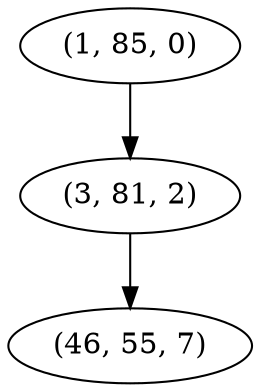 digraph tree {
    "(1, 85, 0)";
    "(3, 81, 2)";
    "(46, 55, 7)";
    "(1, 85, 0)" -> "(3, 81, 2)";
    "(3, 81, 2)" -> "(46, 55, 7)";
}
